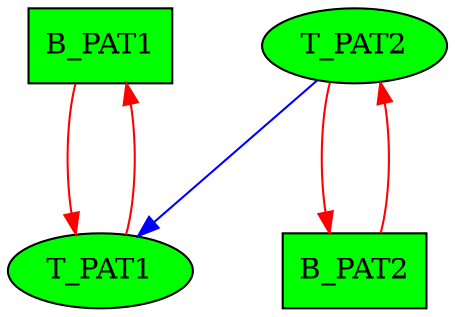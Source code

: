 digraph G {
graph [root="Demo",rankdir   = TB, nodesep           = 0.6, mindist     = 1.0, ranksep = 1.0, overlap = false]
node [style     = "filled", fillcolor = "white", color = "black"]
"B_PAT1"[cpu="0", type="block", tperiod="1000000000", pattern="PAT1", patentry="false", patexit="true", qlo="true", qhi="false", qil="false", shape     = "rectangle", fillcolor = "green"];
T_PAT1[cpu="0", type="tmsg", toffs="0", pattern="PAT1", patentry="true", fid="1", gid="200", evtno="259", beamin="0", bpcstart="0", sid="1", bpid="3", reqnobeam="0", vacc="0", par="0x0000000010000fa0", tef="0", shape     = "oval", fillcolor = "green"];
T_PAT1->B_PAT1->T_PAT1 [type="defdst", color = "red"];


"B_PAT2"[cpu="0", type="block", tperiod="1000000000", pattern="PAT2", patentry="false", patexit="true", qlo="true", qhi="false", qil="false", shape     = "rectangle", fillcolor = "green"];
T_PAT2[cpu="0", type="tmsg", toffs="0", pattern="PAT2", patentry="true", fid="1", gid="200", evtno="259", beamin="0", bpcstart="0", sid="1", bpid="3", reqnobeam="0", vacc="0", par="0x456", tef="0", shape     = "oval", fillcolor = "green"];
T_PAT2->B_PAT2->T_PAT2 [type="defdst", color = "red"];


//S_REGS_0_2 [cpu="0", type="static", section="register", thread="1", tOffs="0x8" ];

T_PAT2->T_PAT1 [type="reference", color = "blue", fieldtail="0x10", fieldhead="0x14", fieldwidth="64"];


}
